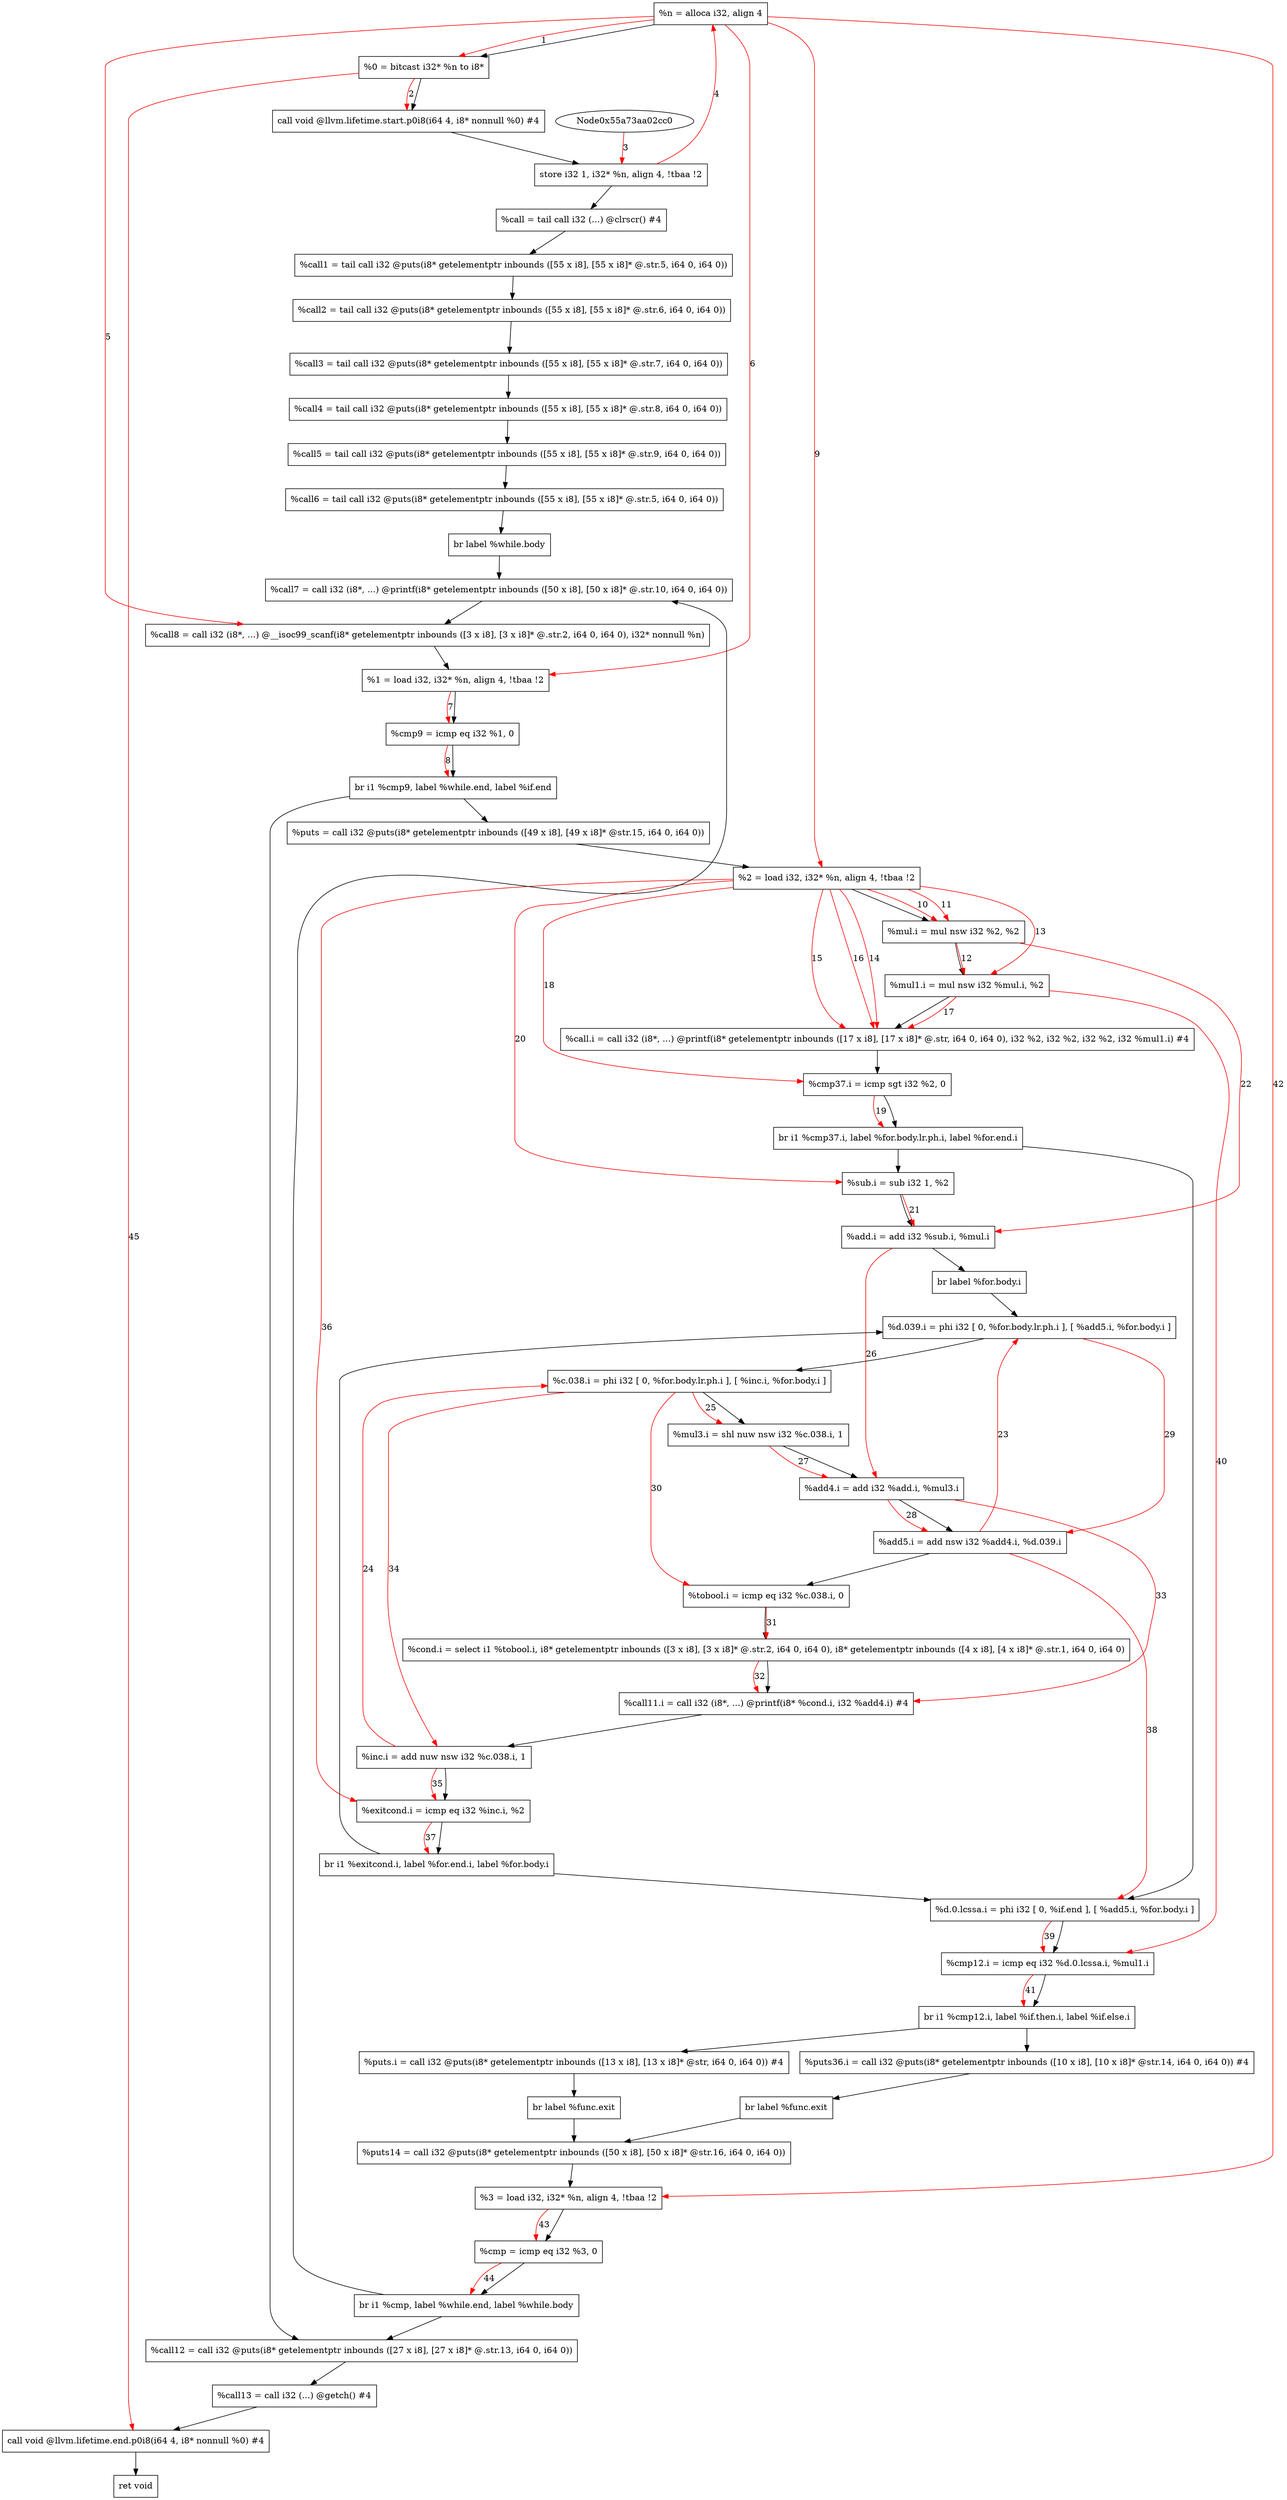 digraph "CDFG for'main' function" {
	Node0x55a73aa05268[shape=record, label="  %n = alloca i32, align 4"]
	Node0x55a73aa052c8[shape=record, label="  %0 = bitcast i32* %n to i8*"]
	Node0x55a73aa05508[shape=record, label="  call void @llvm.lifetime.start.p0i8(i64 4, i8* nonnull %0) #4"]
	Node0x55a73aa055e0[shape=record, label="  store i32 1, i32* %n, align 4, !tbaa !2"]
	Node0x55a73aa06678[shape=record, label="  %call = tail call i32 (...) @clrscr() #4"]
	Node0x55a73aa06810[shape=record, label="  %call1 = tail call i32 @puts(i8* getelementptr inbounds ([55 x i8], [55 x i8]* @.str.5, i64 0, i64 0))"]
	Node0x55a73aa06980[shape=record, label="  %call2 = tail call i32 @puts(i8* getelementptr inbounds ([55 x i8], [55 x i8]* @.str.6, i64 0, i64 0))"]
	Node0x55a73aa06af0[shape=record, label="  %call3 = tail call i32 @puts(i8* getelementptr inbounds ([55 x i8], [55 x i8]* @.str.7, i64 0, i64 0))"]
	Node0x55a73aa06c60[shape=record, label="  %call4 = tail call i32 @puts(i8* getelementptr inbounds ([55 x i8], [55 x i8]* @.str.8, i64 0, i64 0))"]
	Node0x55a73aa06dd0[shape=record, label="  %call5 = tail call i32 @puts(i8* getelementptr inbounds ([55 x i8], [55 x i8]* @.str.9, i64 0, i64 0))"]
	Node0x55a73aa06ec0[shape=record, label="  %call6 = tail call i32 @puts(i8* getelementptr inbounds ([55 x i8], [55 x i8]* @.str.5, i64 0, i64 0))"]
	Node0x55a73aa07028[shape=record, label="  br label %while.body"]
	Node0x55a73aa07140[shape=record, label="  %call7 = call i32 (i8*, ...) @printf(i8* getelementptr inbounds ([50 x i8], [50 x i8]* @.str.10, i64 0, i64 0))"]
	Node0x55a73aa07308[shape=record, label="  %call8 = call i32 (i8*, ...) @__isoc99_scanf(i8* getelementptr inbounds ([3 x i8], [3 x i8]* @.str.2, i64 0, i64 0), i32* nonnull %n)"]
	Node0x55a73aa073c8[shape=record, label="  %1 = load i32, i32* %n, align 4, !tbaa !2"]
	Node0x55a73aa07a70[shape=record, label="  %cmp9 = icmp eq i32 %1, 0"]
	Node0x55a73aa07e48[shape=record, label="  br i1 %cmp9, label %while.end, label %if.end"]
	Node0x55a73aa07f60[shape=record, label="  %puts = call i32 @puts(i8* getelementptr inbounds ([49 x i8], [49 x i8]* @str.15, i64 0, i64 0))"]
	Node0x55a73aa07db8[shape=record, label="  %2 = load i32, i32* %n, align 4, !tbaa !2"]
	Node0x55a73aa08060[shape=record, label="  %mul.i = mul nsw i32 %2, %2"]
	Node0x55a73aa080d0[shape=record, label="  %mul1.i = mul nsw i32 %mul.i, %2"]
	Node0x55a73aa051d0[shape=record, label="  %call.i = call i32 (i8*, ...) @printf(i8* getelementptr inbounds ([17 x i8], [17 x i8]* @.str, i64 0, i64 0), i32 %2, i32 %2, i32 %2, i32 %mul1.i) #4"]
	Node0x55a73aa081f0[shape=record, label="  %cmp37.i = icmp sgt i32 %2, 0"]
	Node0x55a73aa08478[shape=record, label="  br i1 %cmp37.i, label %for.body.lr.ph.i, label %for.end.i"]
	Node0x55a73aa08550[shape=record, label="  %sub.i = sub i32 1, %2"]
	Node0x55a73aa085c0[shape=record, label="  %add.i = add i32 %sub.i, %mul.i"]
	Node0x55a73aa089a8[shape=record, label="  br label %for.body.i"]
	Node0x55a73aa08a48[shape=record, label="  %d.039.i = phi i32 [ 0, %for.body.lr.ph.i ], [ %add5.i, %for.body.i ]"]
	Node0x55a73aa08bb8[shape=record, label="  %c.038.i = phi i32 [ 0, %for.body.lr.ph.i ], [ %inc.i, %for.body.i ]"]
	Node0x55a73aa08ca0[shape=record, label="  %mul3.i = shl nuw nsw i32 %c.038.i, 1"]
	Node0x55a73aa08d30[shape=record, label="  %add4.i = add i32 %add.i, %mul3.i"]
	Node0x55a73aa08dc0[shape=record, label="  %add5.i = add nsw i32 %add4.i, %d.039.i"]
	Node0x55a73aa08e30[shape=record, label="  %tobool.i = icmp eq i32 %c.038.i, 0"]
	Node0x55a73aa08ed8[shape=record, label="  %cond.i = select i1 %tobool.i, i8* getelementptr inbounds ([3 x i8], [3 x i8]* @.str.2, i64 0, i64 0), i8* getelementptr inbounds ([4 x i8], [4 x i8]* @.str.1, i64 0, i64 0)"]
	Node0x55a73aa08f88[shape=record, label="  %call11.i = call i32 (i8*, ...) @printf(i8* %cond.i, i32 %add4.i) #4"]
	Node0x55a73aa09080[shape=record, label="  %inc.i = add nuw nsw i32 %c.038.i, 1"]
	Node0x55a73aa090f0[shape=record, label="  %exitcond.i = icmp eq i32 %inc.i, %2"]
	Node0x55a73aa09178[shape=record, label="  br i1 %exitcond.i, label %for.end.i, label %for.body.i"]
	Node0x55a73aa091c8[shape=record, label="  %d.0.lcssa.i = phi i32 [ 0, %if.end ], [ %add5.i, %for.body.i ]"]
	Node0x55a73aa092c0[shape=record, label="  %cmp12.i = icmp eq i32 %d.0.lcssa.i, %mul1.i"]
	Node0x55a73aa09448[shape=record, label="  br i1 %cmp12.i, label %if.then.i, label %if.else.i"]
	Node0x55a73aa09500[shape=record, label="  %puts36.i = call i32 @puts(i8* getelementptr inbounds ([10 x i8], [10 x i8]* @str.14, i64 0, i64 0)) #4"]
	Node0x55a73aa08318[shape=record, label="  br label %func.exit"]
	Node0x55a73aa096a0[shape=record, label="  %puts.i = call i32 @puts(i8* getelementptr inbounds ([13 x i8], [13 x i8]* @str, i64 0, i64 0)) #4"]
	Node0x55a73aa08b68[shape=record, label="  br label %func.exit"]
	Node0x55a73aa09810[shape=record, label="  %puts14 = call i32 @puts(i8* getelementptr inbounds ([50 x i8], [50 x i8]* @str.16, i64 0, i64 0))"]
	Node0x55a73aa083e8[shape=record, label="  %3 = load i32, i32* %n, align 4, !tbaa !2"]
	Node0x55a73aa098e0[shape=record, label="  %cmp = icmp eq i32 %3, 0"]
	Node0x55a73aa09988[shape=record, label="  br i1 %cmp, label %while.end, label %while.body"]
	Node0x55a73aa09aa0[shape=record, label="  %call12 = call i32 @puts(i8* getelementptr inbounds ([27 x i8], [27 x i8]* @.str.13, i64 0, i64 0))"]
	Node0x55a73aa048b8[shape=record, label="  %call13 = call i32 (...) @getch() #4"]
	Node0x55a73aa04a88[shape=record, label="  call void @llvm.lifetime.end.p0i8(i64 4, i8* nonnull %0) #4"]
	Node0x55a73aa04b30[shape=record, label="  ret void"]
	Node0x55a73aa05268 -> Node0x55a73aa052c8
	Node0x55a73aa052c8 -> Node0x55a73aa05508
	Node0x55a73aa05508 -> Node0x55a73aa055e0
	Node0x55a73aa055e0 -> Node0x55a73aa06678
	Node0x55a73aa06678 -> Node0x55a73aa06810
	Node0x55a73aa06810 -> Node0x55a73aa06980
	Node0x55a73aa06980 -> Node0x55a73aa06af0
	Node0x55a73aa06af0 -> Node0x55a73aa06c60
	Node0x55a73aa06c60 -> Node0x55a73aa06dd0
	Node0x55a73aa06dd0 -> Node0x55a73aa06ec0
	Node0x55a73aa06ec0 -> Node0x55a73aa07028
	Node0x55a73aa07028 -> Node0x55a73aa07140
	Node0x55a73aa07140 -> Node0x55a73aa07308
	Node0x55a73aa07308 -> Node0x55a73aa073c8
	Node0x55a73aa073c8 -> Node0x55a73aa07a70
	Node0x55a73aa07a70 -> Node0x55a73aa07e48
	Node0x55a73aa07e48 -> Node0x55a73aa09aa0
	Node0x55a73aa07e48 -> Node0x55a73aa07f60
	Node0x55a73aa07f60 -> Node0x55a73aa07db8
	Node0x55a73aa07db8 -> Node0x55a73aa08060
	Node0x55a73aa08060 -> Node0x55a73aa080d0
	Node0x55a73aa080d0 -> Node0x55a73aa051d0
	Node0x55a73aa051d0 -> Node0x55a73aa081f0
	Node0x55a73aa081f0 -> Node0x55a73aa08478
	Node0x55a73aa08478 -> Node0x55a73aa08550
	Node0x55a73aa08478 -> Node0x55a73aa091c8
	Node0x55a73aa08550 -> Node0x55a73aa085c0
	Node0x55a73aa085c0 -> Node0x55a73aa089a8
	Node0x55a73aa089a8 -> Node0x55a73aa08a48
	Node0x55a73aa08a48 -> Node0x55a73aa08bb8
	Node0x55a73aa08bb8 -> Node0x55a73aa08ca0
	Node0x55a73aa08ca0 -> Node0x55a73aa08d30
	Node0x55a73aa08d30 -> Node0x55a73aa08dc0
	Node0x55a73aa08dc0 -> Node0x55a73aa08e30
	Node0x55a73aa08e30 -> Node0x55a73aa08ed8
	Node0x55a73aa08ed8 -> Node0x55a73aa08f88
	Node0x55a73aa08f88 -> Node0x55a73aa09080
	Node0x55a73aa09080 -> Node0x55a73aa090f0
	Node0x55a73aa090f0 -> Node0x55a73aa09178
	Node0x55a73aa09178 -> Node0x55a73aa091c8
	Node0x55a73aa09178 -> Node0x55a73aa08a48
	Node0x55a73aa091c8 -> Node0x55a73aa092c0
	Node0x55a73aa092c0 -> Node0x55a73aa09448
	Node0x55a73aa09448 -> Node0x55a73aa09500
	Node0x55a73aa09448 -> Node0x55a73aa096a0
	Node0x55a73aa09500 -> Node0x55a73aa08318
	Node0x55a73aa08318 -> Node0x55a73aa09810
	Node0x55a73aa096a0 -> Node0x55a73aa08b68
	Node0x55a73aa08b68 -> Node0x55a73aa09810
	Node0x55a73aa09810 -> Node0x55a73aa083e8
	Node0x55a73aa083e8 -> Node0x55a73aa098e0
	Node0x55a73aa098e0 -> Node0x55a73aa09988
	Node0x55a73aa09988 -> Node0x55a73aa09aa0
	Node0x55a73aa09988 -> Node0x55a73aa07140
	Node0x55a73aa09aa0 -> Node0x55a73aa048b8
	Node0x55a73aa048b8 -> Node0x55a73aa04a88
	Node0x55a73aa04a88 -> Node0x55a73aa04b30
edge [color=red]
	Node0x55a73aa05268 -> Node0x55a73aa052c8[label="1"]
	Node0x55a73aa052c8 -> Node0x55a73aa05508[label="2"]
	Node0x55a73aa02cc0 -> Node0x55a73aa055e0[label="3"]
	Node0x55a73aa055e0 -> Node0x55a73aa05268[label="4"]
	Node0x55a73aa05268 -> Node0x55a73aa07308[label="5"]
	Node0x55a73aa05268 -> Node0x55a73aa073c8[label="6"]
	Node0x55a73aa073c8 -> Node0x55a73aa07a70[label="7"]
	Node0x55a73aa07a70 -> Node0x55a73aa07e48[label="8"]
	Node0x55a73aa05268 -> Node0x55a73aa07db8[label="9"]
	Node0x55a73aa07db8 -> Node0x55a73aa08060[label="10"]
	Node0x55a73aa07db8 -> Node0x55a73aa08060[label="11"]
	Node0x55a73aa08060 -> Node0x55a73aa080d0[label="12"]
	Node0x55a73aa07db8 -> Node0x55a73aa080d0[label="13"]
	Node0x55a73aa07db8 -> Node0x55a73aa051d0[label="14"]
	Node0x55a73aa07db8 -> Node0x55a73aa051d0[label="15"]
	Node0x55a73aa07db8 -> Node0x55a73aa051d0[label="16"]
	Node0x55a73aa080d0 -> Node0x55a73aa051d0[label="17"]
	Node0x55a73aa07db8 -> Node0x55a73aa081f0[label="18"]
	Node0x55a73aa081f0 -> Node0x55a73aa08478[label="19"]
	Node0x55a73aa07db8 -> Node0x55a73aa08550[label="20"]
	Node0x55a73aa08550 -> Node0x55a73aa085c0[label="21"]
	Node0x55a73aa08060 -> Node0x55a73aa085c0[label="22"]
	Node0x55a73aa08dc0 -> Node0x55a73aa08a48[label="23"]
	Node0x55a73aa09080 -> Node0x55a73aa08bb8[label="24"]
	Node0x55a73aa08bb8 -> Node0x55a73aa08ca0[label="25"]
	Node0x55a73aa085c0 -> Node0x55a73aa08d30[label="26"]
	Node0x55a73aa08ca0 -> Node0x55a73aa08d30[label="27"]
	Node0x55a73aa08d30 -> Node0x55a73aa08dc0[label="28"]
	Node0x55a73aa08a48 -> Node0x55a73aa08dc0[label="29"]
	Node0x55a73aa08bb8 -> Node0x55a73aa08e30[label="30"]
	Node0x55a73aa08e30 -> Node0x55a73aa08ed8[label="31"]
	Node0x55a73aa08ed8 -> Node0x55a73aa08f88[label="32"]
	Node0x55a73aa08d30 -> Node0x55a73aa08f88[label="33"]
	Node0x55a73aa08bb8 -> Node0x55a73aa09080[label="34"]
	Node0x55a73aa09080 -> Node0x55a73aa090f0[label="35"]
	Node0x55a73aa07db8 -> Node0x55a73aa090f0[label="36"]
	Node0x55a73aa090f0 -> Node0x55a73aa09178[label="37"]
	Node0x55a73aa08dc0 -> Node0x55a73aa091c8[label="38"]
	Node0x55a73aa091c8 -> Node0x55a73aa092c0[label="39"]
	Node0x55a73aa080d0 -> Node0x55a73aa092c0[label="40"]
	Node0x55a73aa092c0 -> Node0x55a73aa09448[label="41"]
	Node0x55a73aa05268 -> Node0x55a73aa083e8[label="42"]
	Node0x55a73aa083e8 -> Node0x55a73aa098e0[label="43"]
	Node0x55a73aa098e0 -> Node0x55a73aa09988[label="44"]
	Node0x55a73aa052c8 -> Node0x55a73aa04a88[label="45"]
}
